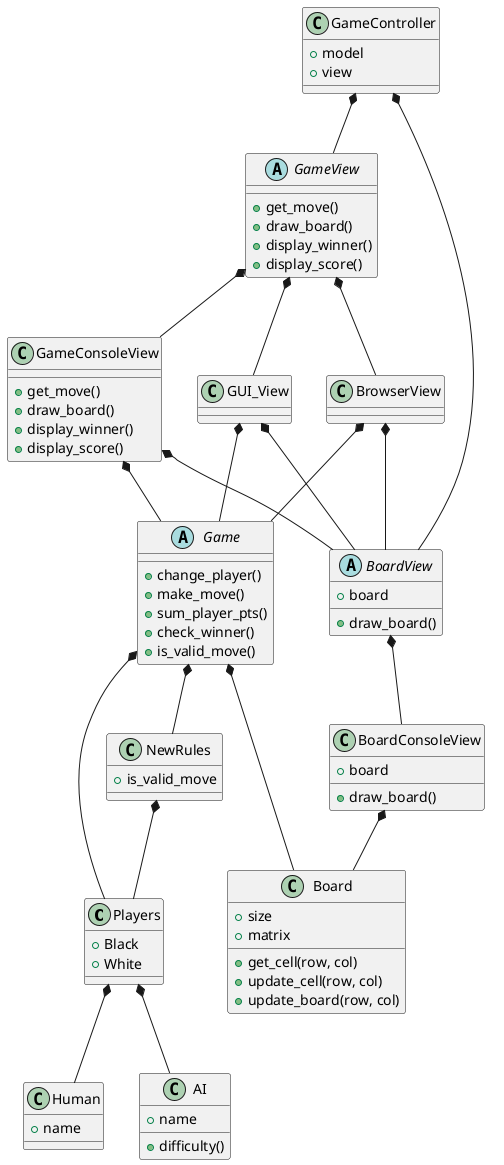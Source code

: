 @startuml Reversi Class Diagram

Players *-- Human
Players *-- AI
NewRules *-- Players
Game *-- Players
Game *-- Board
Game *-- NewRules
GameConsoleView *-- Game
BoardConsoleView *-- Board
BoardView *-- BoardConsoleView
GameConsoleView *-- BoardView
GUI_View *-- Game
GUI_View *-- BoardView
BrowserView *-- BoardView
BrowserView *-- Game
GameView *-- GameConsoleView
GameView *-- GUI_View
GameView *-- BrowserView    
GameController *-- BoardView
GameController *-- GameView

class Human {
    + name
}

class AI {
    + name
    + difficulty()
}

class Players {
    + Black
    + White
}

class Board {
    + size
    + matrix
    + get_cell(row, col)
    + update_cell(row, col)
    + update_board(row, col)
}

class NewRules {
    + is_valid_move

}

abstract class Game {
     + change_player()
     + make_move()
     + sum_player_pts()
     + check_winner()
     + is_valid_move()
}

abstract class GameView {
    + get_move()
    + draw_board()
    + display_winner()
    + display_score()
}

class GameConsoleView {
    + get_move()
    + draw_board()
    + display_winner()
    + display_score()
}

abstract class BoardView {
    + board
    + draw_board()
}

class BoardConsoleView {
    + board
    + draw_board()
}

class GUI_View {}

class BrowserView {}

class GameController {
    + model
    + view
}

@enduml